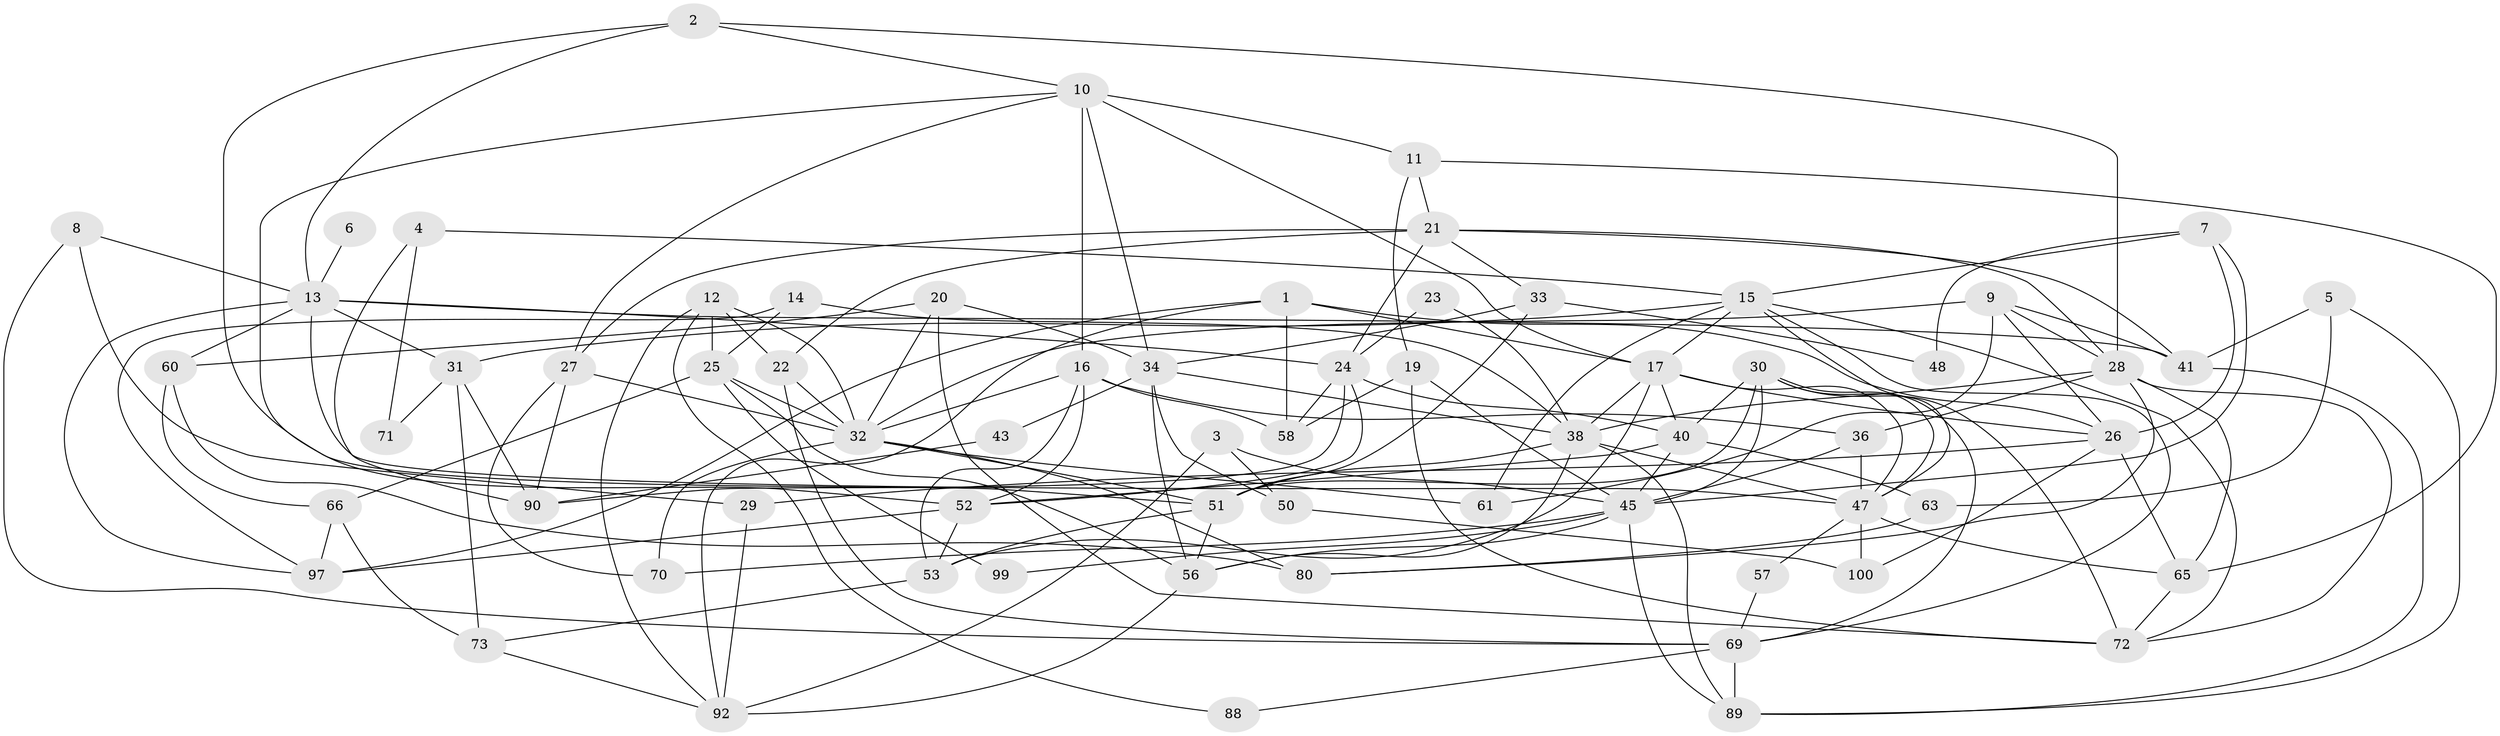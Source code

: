 // original degree distribution, {4: 0.26, 3: 0.26, 2: 0.14, 5: 0.21, 6: 0.08, 7: 0.03, 8: 0.02}
// Generated by graph-tools (version 1.1) at 2025/11/02/21/25 10:11:14]
// undirected, 66 vertices, 162 edges
graph export_dot {
graph [start="1"]
  node [color=gray90,style=filled];
  1 [super="+77"];
  2;
  3;
  4;
  5;
  6;
  7 [super="+91"];
  8 [super="+18"];
  9;
  10 [super="+35"];
  11;
  12 [super="+79"];
  13 [super="+46"];
  14 [super="+59"];
  15 [super="+37"];
  16 [super="+93"];
  17 [super="+96"];
  19 [super="+64"];
  20 [super="+62"];
  21 [super="+74"];
  22 [super="+85"];
  23;
  24 [super="+83"];
  25 [super="+54"];
  26 [super="+49"];
  27 [super="+75"];
  28 [super="+39"];
  29;
  30 [super="+44"];
  31;
  32 [super="+76"];
  33;
  34 [super="+67"];
  36;
  38 [super="+55"];
  40;
  41 [super="+42"];
  43;
  45 [super="+86"];
  47 [super="+95"];
  48;
  50;
  51 [super="+78"];
  52 [super="+68"];
  53;
  56 [super="+94"];
  57;
  58;
  60;
  61 [super="+84"];
  63 [super="+82"];
  65;
  66 [super="+87"];
  69 [super="+81"];
  70;
  71;
  72 [super="+98"];
  73;
  80;
  88;
  89;
  90;
  92;
  97;
  99;
  100;
  1 -- 58;
  1 -- 17;
  1 -- 92;
  1 -- 97;
  1 -- 26;
  2 -- 51;
  2 -- 28;
  2 -- 13;
  2 -- 10;
  3 -- 45;
  3 -- 92;
  3 -- 50;
  4 -- 90;
  4 -- 15;
  4 -- 71;
  5 -- 89;
  5 -- 41;
  5 -- 63;
  6 -- 13 [weight=2];
  7 -- 15;
  7 -- 26;
  7 -- 48;
  7 -- 45;
  8 -- 69;
  8 -- 13;
  8 -- 29;
  9 -- 28;
  9 -- 41;
  9 -- 26;
  9 -- 32;
  9 -- 61;
  10 -- 27;
  10 -- 11;
  10 -- 34;
  10 -- 16;
  10 -- 17;
  10 -- 52;
  11 -- 65;
  11 -- 21;
  11 -- 19;
  12 -- 32;
  12 -- 88;
  12 -- 92;
  12 -- 25;
  12 -- 22;
  13 -- 31;
  13 -- 97;
  13 -- 24;
  13 -- 60;
  13 -- 47;
  13 -- 41;
  14 -- 25;
  14 -- 97;
  14 -- 38 [weight=2];
  15 -- 31;
  15 -- 17;
  15 -- 47;
  15 -- 72;
  15 -- 69;
  15 -- 61;
  16 -- 53;
  16 -- 36;
  16 -- 32;
  16 -- 58;
  16 -- 52;
  17 -- 26;
  17 -- 53;
  17 -- 38;
  17 -- 40;
  17 -- 47;
  19 -- 72;
  19 -- 45;
  19 -- 58;
  20 -- 72;
  20 -- 32;
  20 -- 34;
  20 -- 60;
  21 -- 41;
  21 -- 24;
  21 -- 33;
  21 -- 28;
  21 -- 27;
  21 -- 22;
  22 -- 32;
  22 -- 69 [weight=2];
  23 -- 24;
  23 -- 38;
  24 -- 90;
  24 -- 52;
  24 -- 40;
  24 -- 58;
  25 -- 66;
  25 -- 32;
  25 -- 99;
  25 -- 56;
  26 -- 29;
  26 -- 65;
  26 -- 100;
  27 -- 70;
  27 -- 32;
  27 -- 90;
  28 -- 65;
  28 -- 36;
  28 -- 72;
  28 -- 80;
  28 -- 38;
  29 -- 92;
  30 -- 40;
  30 -- 45;
  30 -- 51;
  30 -- 72;
  30 -- 69;
  30 -- 47;
  31 -- 71;
  31 -- 73;
  31 -- 90;
  32 -- 61;
  32 -- 70;
  32 -- 80;
  32 -- 51;
  33 -- 34;
  33 -- 48;
  33 -- 51;
  34 -- 50;
  34 -- 43;
  34 -- 56;
  34 -- 38;
  36 -- 45;
  36 -- 47;
  38 -- 89;
  38 -- 56;
  38 -- 51;
  38 -- 47;
  40 -- 45;
  40 -- 63;
  40 -- 52;
  41 -- 89;
  43 -- 90;
  45 -- 70;
  45 -- 99;
  45 -- 56;
  45 -- 89;
  47 -- 57;
  47 -- 100;
  47 -- 65;
  50 -- 100;
  51 -- 56;
  51 -- 53;
  52 -- 53;
  52 -- 97;
  53 -- 73;
  56 -- 92;
  57 -- 69;
  60 -- 80;
  60 -- 66;
  63 -- 80;
  65 -- 72;
  66 -- 73;
  66 -- 97;
  69 -- 88;
  69 -- 89;
  73 -- 92;
}
